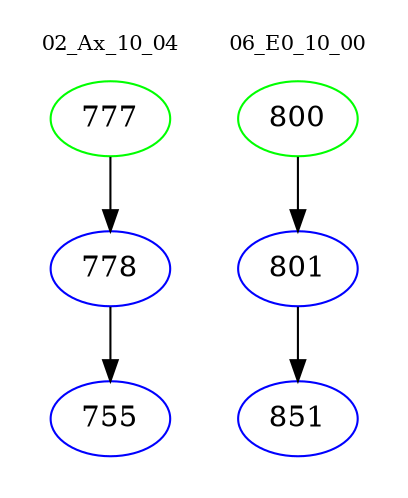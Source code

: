 digraph{
subgraph cluster_0 {
color = white
label = "02_Ax_10_04";
fontsize=10;
T0_777 [label="777", color="green"]
T0_777 -> T0_778 [color="black"]
T0_778 [label="778", color="blue"]
T0_778 -> T0_755 [color="black"]
T0_755 [label="755", color="blue"]
}
subgraph cluster_1 {
color = white
label = "06_E0_10_00";
fontsize=10;
T1_800 [label="800", color="green"]
T1_800 -> T1_801 [color="black"]
T1_801 [label="801", color="blue"]
T1_801 -> T1_851 [color="black"]
T1_851 [label="851", color="blue"]
}
}
